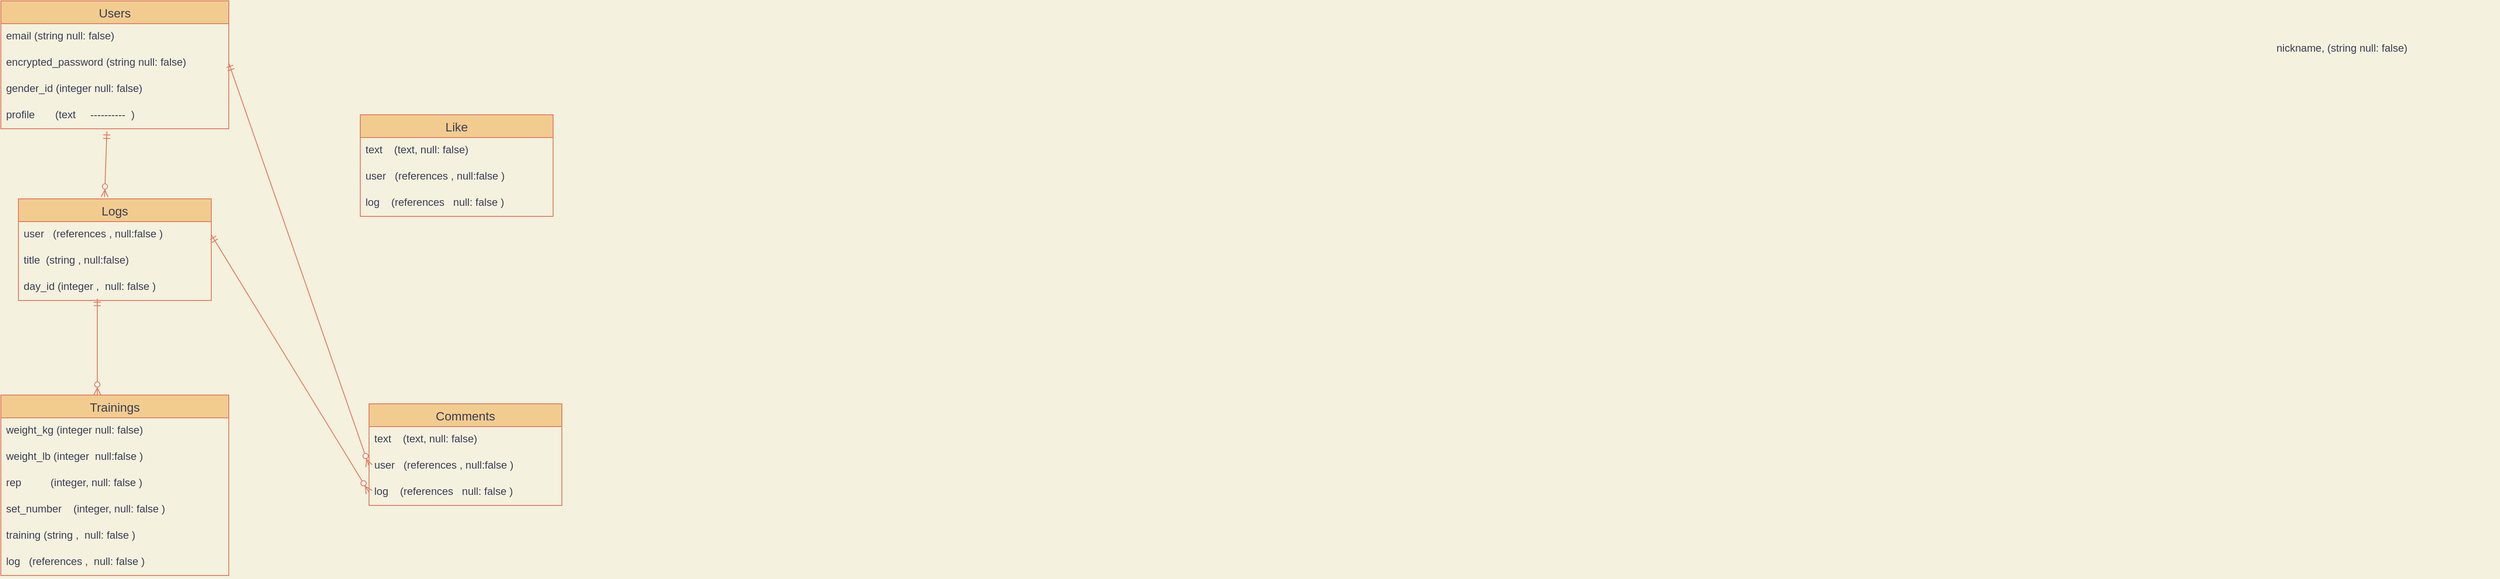 <mxfile version="14.2.4" type="embed">
    <diagram id="K0oDljDg7tEuqqqU5kae" name="ページ1">
        <mxGraphModel dx="760" dy="709" grid="1" gridSize="10" guides="1" tooltips="1" connect="1" arrows="1" fold="1" page="1" pageScale="1" pageWidth="1169" pageHeight="827" background="#F4F1DE" math="0" shadow="0">
            <root>
                <mxCell id="0"/>
                <mxCell id="1" parent="0"/>
                <mxCell id="2" value="Users" style="swimlane;fontStyle=0;childLayout=stackLayout;horizontal=1;startSize=26;horizontalStack=0;resizeParent=1;resizeParentMax=0;resizeLast=0;collapsible=1;marginBottom=0;align=center;fontSize=14;rounded=0;sketch=0;strokeColor=#E07A5F;fillColor=#F2CC8F;fontColor=#393C56;" parent="1" vertex="1">
                    <mxGeometry x="300" y="130" width="260" height="146" as="geometry"/>
                </mxCell>
                <mxCell id="6" value="email (string null: false)" style="text;strokeColor=none;fillColor=none;spacingLeft=4;spacingRight=4;overflow=hidden;rotatable=0;points=[[0,0.5],[1,0.5]];portConstraint=eastwest;fontSize=12;fontColor=#393C56;" parent="2" vertex="1">
                    <mxGeometry y="26" width="260" height="30" as="geometry"/>
                </mxCell>
                <mxCell id="7" value="encrypted_password (string null: false)" style="text;strokeColor=none;fillColor=none;spacingLeft=4;spacingRight=4;overflow=hidden;rotatable=0;points=[[0,0.5],[1,0.5]];portConstraint=eastwest;fontSize=12;fontColor=#393C56;" parent="2" vertex="1">
                    <mxGeometry y="56" width="260" height="30" as="geometry"/>
                </mxCell>
                <mxCell id="8" value="gender_id (integer null: false)" style="text;strokeColor=none;fillColor=none;spacingLeft=4;spacingRight=4;overflow=hidden;rotatable=0;points=[[0,0.5],[1,0.5]];portConstraint=eastwest;fontSize=12;fontColor=#393C56;" parent="2" vertex="1">
                    <mxGeometry y="86" width="260" height="30" as="geometry"/>
                </mxCell>
                <mxCell id="9" value="profile       (text     ----------  )" style="text;strokeColor=none;fillColor=none;spacingLeft=4;spacingRight=4;overflow=hidden;rotatable=0;points=[[0,0.5],[1,0.5]];portConstraint=eastwest;fontSize=12;fontColor=#393C56;" parent="2" vertex="1">
                    <mxGeometry y="116" width="260" height="30" as="geometry"/>
                </mxCell>
                <mxCell id="10" value="Trainings" style="swimlane;fontStyle=0;childLayout=stackLayout;horizontal=1;startSize=26;horizontalStack=0;resizeParent=1;resizeParentMax=0;resizeLast=0;collapsible=1;marginBottom=0;align=center;fontSize=14;rounded=0;sketch=0;strokeColor=#E07A5F;fillColor=#F2CC8F;fontColor=#393C56;" parent="1" vertex="1">
                    <mxGeometry x="300" y="580" width="260" height="206" as="geometry"/>
                </mxCell>
                <mxCell id="12" value="weight_kg (integer null: false)&#10;" style="text;strokeColor=none;fillColor=none;spacingLeft=4;spacingRight=4;overflow=hidden;rotatable=0;points=[[0,0.5],[1,0.5]];portConstraint=eastwest;fontSize=12;fontColor=#393C56;" parent="10" vertex="1">
                    <mxGeometry y="26" width="260" height="30" as="geometry"/>
                </mxCell>
                <mxCell id="13" value="weight_lb (integer  null:false )" style="text;strokeColor=none;fillColor=none;spacingLeft=4;spacingRight=4;overflow=hidden;rotatable=0;points=[[0,0.5],[1,0.5]];portConstraint=eastwest;fontSize=12;fontColor=#393C56;" parent="10" vertex="1">
                    <mxGeometry y="56" width="260" height="30" as="geometry"/>
                </mxCell>
                <mxCell id="14" value="rep          (integer, null: false )" style="text;strokeColor=none;fillColor=none;spacingLeft=4;spacingRight=4;overflow=hidden;rotatable=0;points=[[0,0.5],[1,0.5]];portConstraint=eastwest;fontSize=12;fontColor=#393C56;" parent="10" vertex="1">
                    <mxGeometry y="86" width="260" height="30" as="geometry"/>
                </mxCell>
                <mxCell id="15" value="set_number    (integer, null: false )" style="text;strokeColor=none;fillColor=none;spacingLeft=4;spacingRight=4;overflow=hidden;rotatable=0;points=[[0,0.5],[1,0.5]];portConstraint=eastwest;fontSize=12;fontColor=#393C56;" parent="10" vertex="1">
                    <mxGeometry y="116" width="260" height="30" as="geometry"/>
                </mxCell>
                <mxCell id="25" value="training (string ,  null: false )" style="text;strokeColor=none;fillColor=none;spacingLeft=4;spacingRight=4;overflow=hidden;rotatable=0;points=[[0,0.5],[1,0.5]];portConstraint=eastwest;fontSize=12;fontColor=#393C56;" parent="10" vertex="1">
                    <mxGeometry y="146" width="260" height="30" as="geometry"/>
                </mxCell>
                <mxCell id="33" value="log   (references ,  null: false )" style="text;strokeColor=none;fillColor=none;spacingLeft=4;spacingRight=4;overflow=hidden;rotatable=0;points=[[0,0.5],[1,0.5]];portConstraint=eastwest;fontSize=12;fontColor=#393C56;" vertex="1" parent="10">
                    <mxGeometry y="176" width="260" height="30" as="geometry"/>
                </mxCell>
                <mxCell id="16" value="Comments" style="swimlane;fontStyle=0;childLayout=stackLayout;horizontal=1;startSize=26;horizontalStack=0;resizeParent=1;resizeParentMax=0;resizeLast=0;collapsible=1;marginBottom=0;align=center;fontSize=14;rounded=0;sketch=0;strokeColor=#E07A5F;fillColor=#F2CC8F;fontColor=#393C56;" parent="1" vertex="1">
                    <mxGeometry x="720" y="590" width="220" height="116" as="geometry"/>
                </mxCell>
                <mxCell id="17" value="text    (text, null: false)" style="text;strokeColor=none;fillColor=none;spacingLeft=4;spacingRight=4;overflow=hidden;rotatable=0;points=[[0,0.5],[1,0.5]];portConstraint=eastwest;fontSize=12;fontColor=#393C56;" parent="16" vertex="1">
                    <mxGeometry y="26" width="220" height="30" as="geometry"/>
                </mxCell>
                <mxCell id="18" value="user   (references , null:false )" style="text;strokeColor=none;fillColor=none;spacingLeft=4;spacingRight=4;overflow=hidden;rotatable=0;points=[[0,0.5],[1,0.5]];portConstraint=eastwest;fontSize=12;fontColor=#393C56;" parent="16" vertex="1">
                    <mxGeometry y="56" width="220" height="30" as="geometry"/>
                </mxCell>
                <mxCell id="19" value="log    (references   null: false )" style="text;strokeColor=none;fillColor=none;spacingLeft=4;spacingRight=4;overflow=hidden;rotatable=0;points=[[0,0.5],[1,0.5]];portConstraint=eastwest;fontSize=12;fontColor=#393C56;" parent="16" vertex="1">
                    <mxGeometry y="86" width="220" height="30" as="geometry"/>
                </mxCell>
                <mxCell id="20" value="" style="fontSize=12;html=1;endArrow=ERzeroToMany;startArrow=ERmandOne;strokeColor=#E07A5F;fillColor=#F2CC8F;exitX=1;exitY=0.5;exitDx=0;exitDy=0;entryX=0;entryY=0.5;entryDx=0;entryDy=0;fontColor=#393C56;labelBackgroundColor=#F4F1DE;" parent="1" source="7" target="18" edge="1">
                    <mxGeometry width="100" height="100" relative="1" as="geometry">
                        <mxPoint x="580" y="450" as="sourcePoint"/>
                        <mxPoint x="680" y="350" as="targetPoint"/>
                    </mxGeometry>
                </mxCell>
                <mxCell id="21" value="" style="fontSize=12;html=1;endArrow=ERzeroToMany;startArrow=ERmandOne;strokeColor=#E07A5F;fillColor=#F2CC8F;entryX=0;entryY=0.5;entryDx=0;entryDy=0;exitX=1;exitY=0.5;exitDx=0;exitDy=0;fontColor=#393C56;labelBackgroundColor=#F4F1DE;" parent="1" target="19" edge="1">
                    <mxGeometry width="100" height="100" relative="1" as="geometry">
                        <mxPoint x="540.0" y="397" as="sourcePoint"/>
                        <mxPoint x="660" y="490" as="targetPoint"/>
                    </mxGeometry>
                </mxCell>
                <mxCell id="22" value="" style="fontSize=12;html=1;endArrow=ERzeroToMany;startArrow=ERmandOne;strokeColor=#E07A5F;fillColor=#F2CC8F;exitX=0.465;exitY=1.1;exitDx=0;exitDy=0;exitPerimeter=0;entryX=0.447;entryY=-0.018;entryDx=0;entryDy=0;entryPerimeter=0;fontColor=#393C56;labelBackgroundColor=#F4F1DE;" parent="1" source="9" edge="1" target="26">
                    <mxGeometry width="100" height="100" relative="1" as="geometry">
                        <mxPoint x="580" y="450" as="sourcePoint"/>
                        <mxPoint x="421" y="350" as="targetPoint"/>
                    </mxGeometry>
                </mxCell>
                <mxCell id="4" value="nickname, (string null: false)" style="text;strokeColor=none;fillColor=none;spacingLeft=4;spacingRight=4;overflow=hidden;rotatable=0;points=[[0,0.5],[1,0.5]];portConstraint=eastwest;fontSize=12;fontColor=#393C56;" parent="1" vertex="1">
                    <mxGeometry x="2890" y="170" width="260" height="30" as="geometry"/>
                </mxCell>
                <mxCell id="26" value="Logs" style="swimlane;fontStyle=0;childLayout=stackLayout;horizontal=1;startSize=26;horizontalStack=0;resizeParent=1;resizeParentMax=0;resizeLast=0;collapsible=1;marginBottom=0;align=center;fontSize=14;rounded=0;sketch=0;strokeColor=#E07A5F;fillColor=#F2CC8F;fontColor=#393C56;" vertex="1" parent="1">
                    <mxGeometry x="320" y="356" width="220" height="116" as="geometry"/>
                </mxCell>
                <mxCell id="28" value="user   (references , null:false )" style="text;strokeColor=none;fillColor=none;spacingLeft=4;spacingRight=4;overflow=hidden;rotatable=0;points=[[0,0.5],[1,0.5]];portConstraint=eastwest;fontSize=12;fontColor=#393C56;" vertex="1" parent="26">
                    <mxGeometry y="26" width="220" height="30" as="geometry"/>
                </mxCell>
                <mxCell id="11" value="title  (string , null:false)" style="text;strokeColor=none;fillColor=none;spacingLeft=4;spacingRight=4;overflow=hidden;rotatable=0;points=[[0,0.5],[1,0.5]];portConstraint=eastwest;fontSize=12;fontColor=#393C56;" parent="26" vertex="1">
                    <mxGeometry y="56" width="220" height="30" as="geometry"/>
                </mxCell>
                <mxCell id="24" value="day_id (integer ,  null: false )" style="text;strokeColor=none;fillColor=none;spacingLeft=4;spacingRight=4;overflow=hidden;rotatable=0;points=[[0,0.5],[1,0.5]];portConstraint=eastwest;fontSize=12;fontColor=#393C56;" parent="26" vertex="1">
                    <mxGeometry y="86" width="220" height="30" as="geometry"/>
                </mxCell>
                <mxCell id="32" value="" style="fontSize=12;html=1;endArrow=ERzeroToMany;startArrow=ERmandOne;exitX=0.409;exitY=0.933;exitDx=0;exitDy=0;exitPerimeter=0;strokeColor=#E07A5F;fontColor=#393C56;entryX=0.423;entryY=0;entryDx=0;entryDy=0;entryPerimeter=0;labelBackgroundColor=#F4F1DE;" edge="1" parent="1" source="24" target="10">
                    <mxGeometry width="100" height="100" relative="1" as="geometry">
                        <mxPoint x="490" y="500" as="sourcePoint"/>
                        <mxPoint x="410" y="570" as="targetPoint"/>
                    </mxGeometry>
                </mxCell>
                <mxCell id="34" value="Like" style="swimlane;fontStyle=0;childLayout=stackLayout;horizontal=1;startSize=26;horizontalStack=0;resizeParent=1;resizeParentMax=0;resizeLast=0;collapsible=1;marginBottom=0;align=center;fontSize=14;rounded=0;sketch=0;strokeColor=#E07A5F;fillColor=#F2CC8F;fontColor=#393C56;" vertex="1" parent="1">
                    <mxGeometry x="710" y="260" width="220" height="116" as="geometry"/>
                </mxCell>
                <mxCell id="35" value="text    (text, null: false)" style="text;strokeColor=none;fillColor=none;spacingLeft=4;spacingRight=4;overflow=hidden;rotatable=0;points=[[0,0.5],[1,0.5]];portConstraint=eastwest;fontSize=12;fontColor=#393C56;" vertex="1" parent="34">
                    <mxGeometry y="26" width="220" height="30" as="geometry"/>
                </mxCell>
                <mxCell id="36" value="user   (references , null:false )" style="text;strokeColor=none;fillColor=none;spacingLeft=4;spacingRight=4;overflow=hidden;rotatable=0;points=[[0,0.5],[1,0.5]];portConstraint=eastwest;fontSize=12;fontColor=#393C56;" vertex="1" parent="34">
                    <mxGeometry y="56" width="220" height="30" as="geometry"/>
                </mxCell>
                <mxCell id="37" value="log    (references   null: false )" style="text;strokeColor=none;fillColor=none;spacingLeft=4;spacingRight=4;overflow=hidden;rotatable=0;points=[[0,0.5],[1,0.5]];portConstraint=eastwest;fontSize=12;fontColor=#393C56;" vertex="1" parent="34">
                    <mxGeometry y="86" width="220" height="30" as="geometry"/>
                </mxCell>
            </root>
        </mxGraphModel>
    </diagram>
</mxfile>